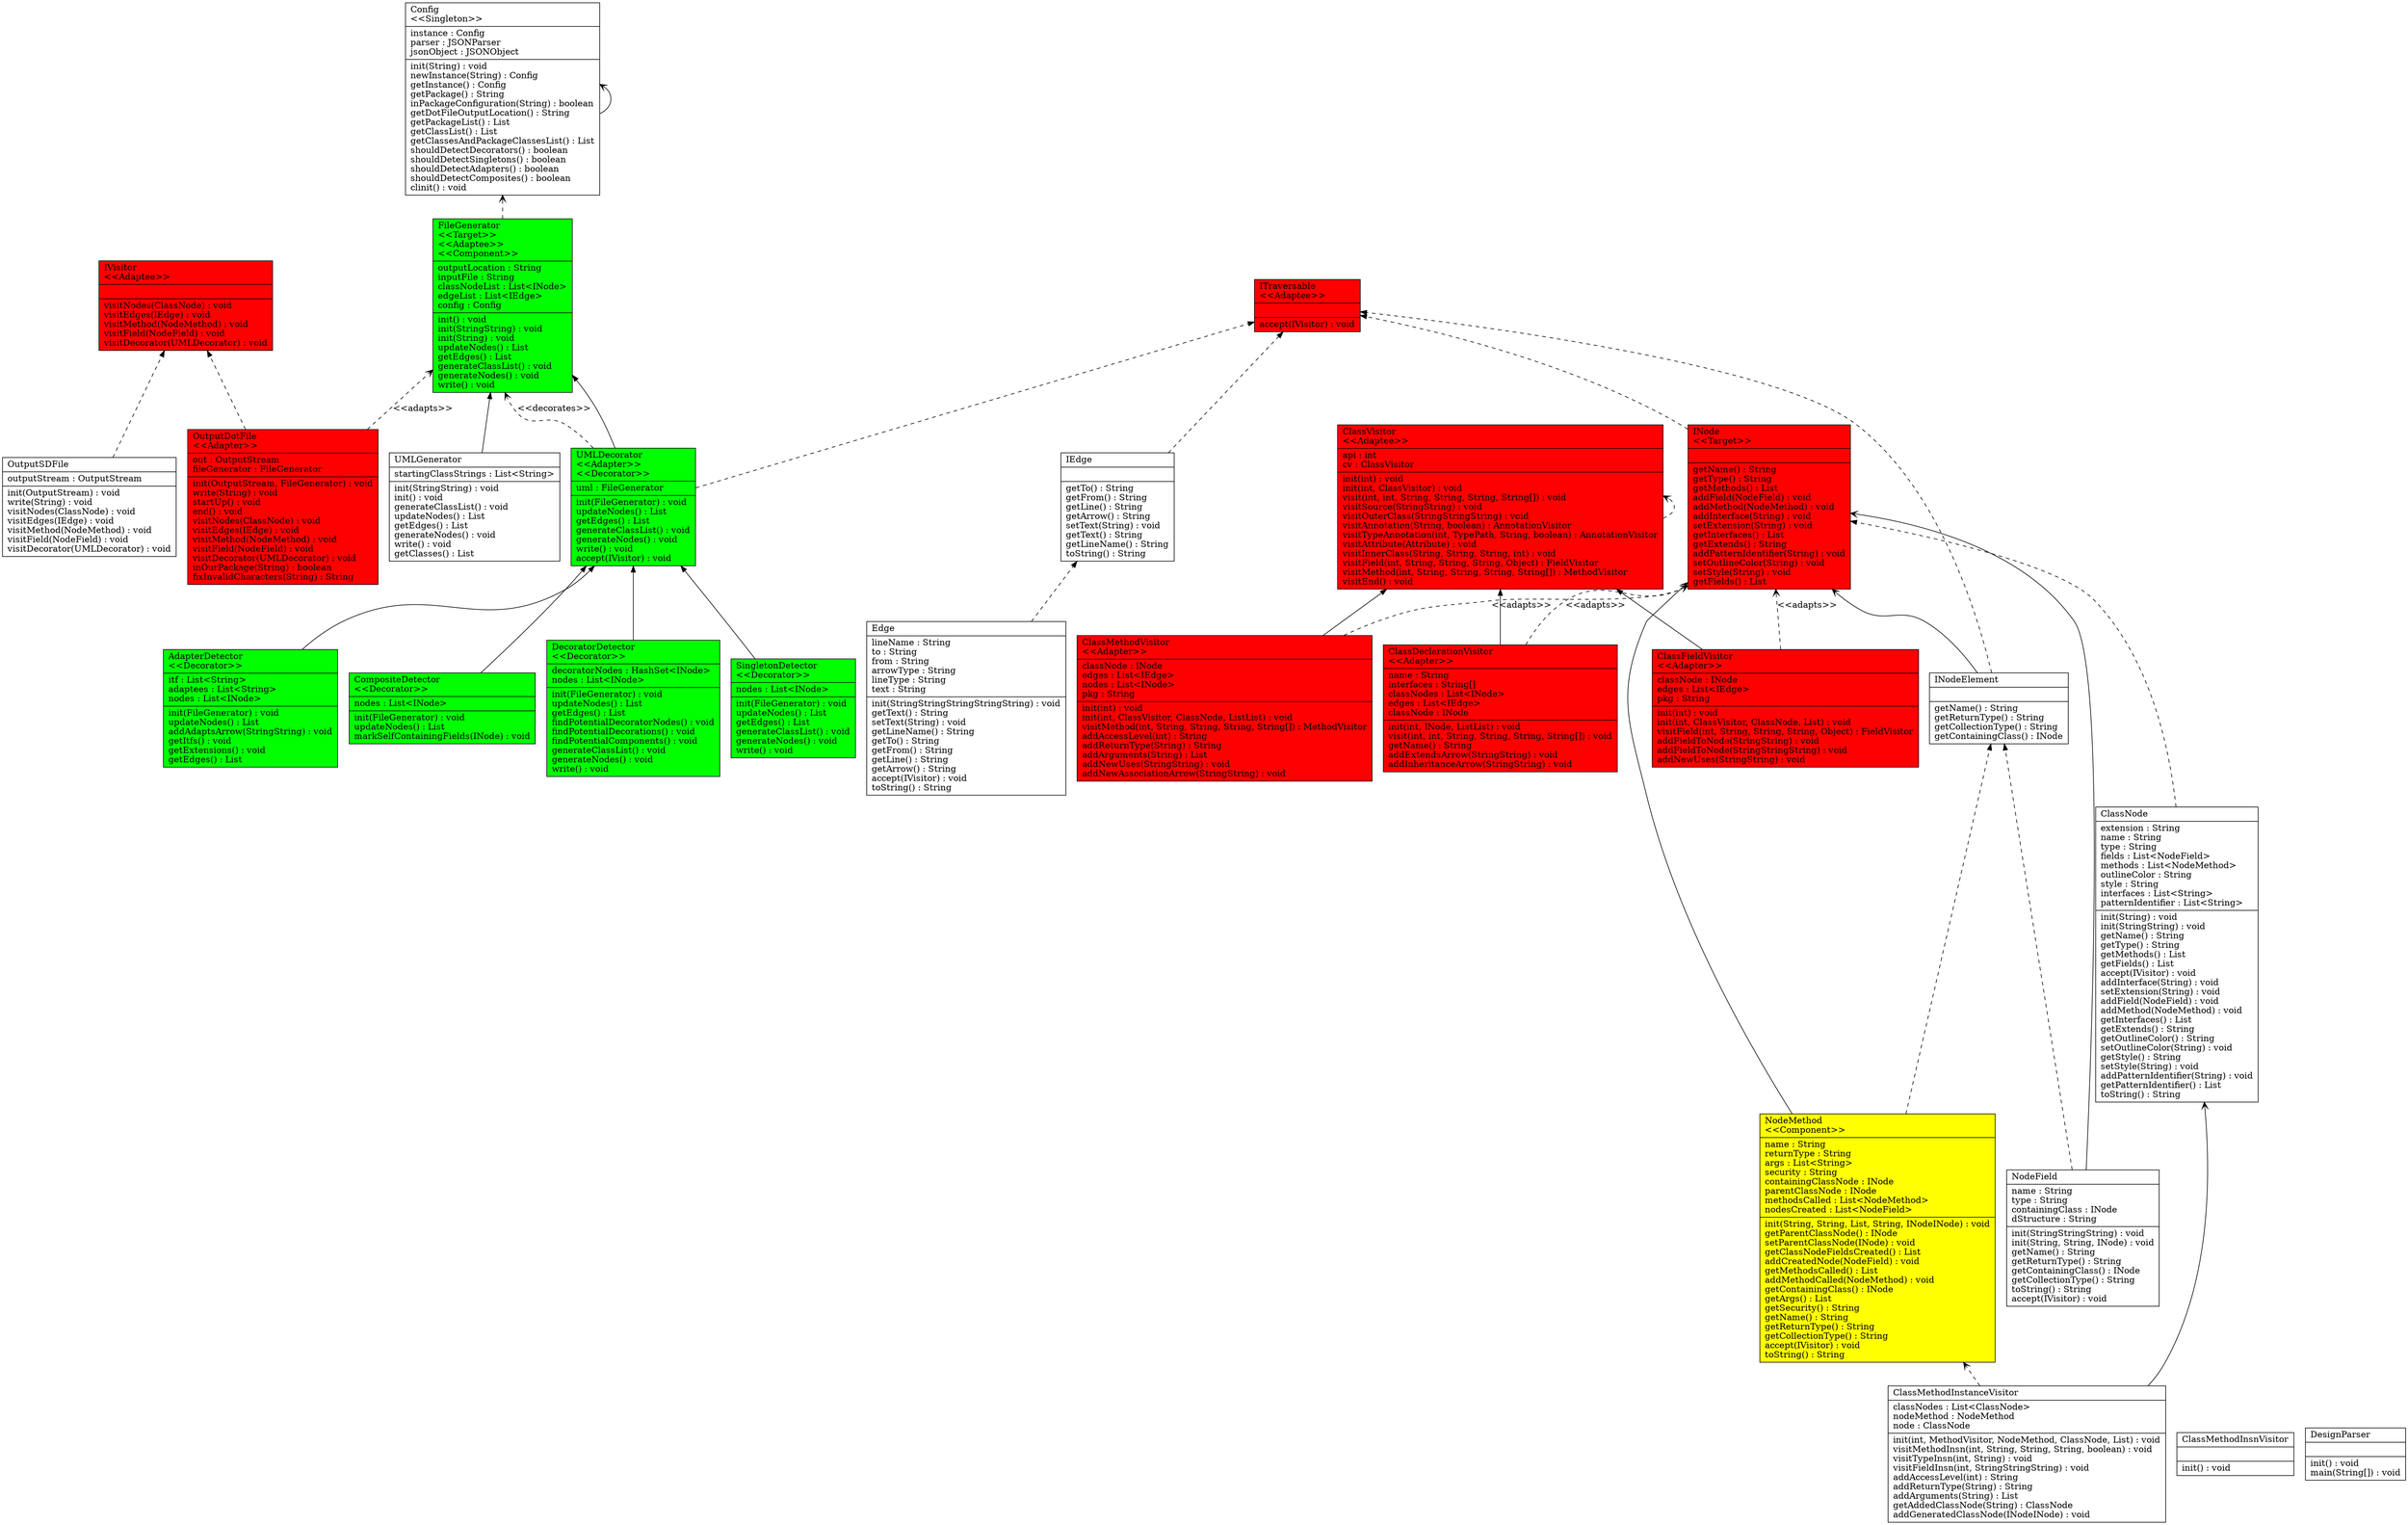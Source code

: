 digraph G {

fontname = "Bitstream Vera Sans"
fontsize = 8
rankdir=BT

node [shape = "record" color = "#000000" fillcolor = "#00ff00" style="filled"]
ClassTAdapterDetector [label = "{AdapterDetector\l\<\<Decorator\>\>\l|itf : List\<String\>\ladaptees : List\<String\>\lnodes : List\<INode\>\l|init(FileGenerator) : void\lupdateNodes() : List\laddAdaptsArrow(StringString) : void\lgetItfs() : void\lgetExtensions() : void\lgetEdges() : List\l}"]
node [shape = "record" color = "#000000" fillcolor = "#ff0000" style="filled"]
ClassTClassDeclarationVisitor [label = "{ClassDeclarationVisitor\l\<\<Adapter\>\>\l|name : String\linterfaces : String[]\lclassNodes : List\<INode\>\ledges : List\<IEdge\>\lclassNode : INode\l|init(int, INode, ListList) : void\lvisit(int, int, String, String, String, String[]) : void\lgetName() : String\laddExtendsArrow(StringString) : void\laddInheritanceArrow(StringString) : void\l}"]
node [shape = "record" color = "#000000" fillcolor = "#ff0000" style="filled"]
ClassTClassFieldVisitor [label = "{ClassFieldVisitor\l\<\<Adapter\>\>\l|classNode : INode\ledges : List\<IEdge\>\lpkg : String\l|init(int) : void\linit(int, ClassVisitor, ClassNode, List) : void\lvisitField(int, String, String, String, Object) : FieldVisitor\laddFieldToNode(StringString) : void\laddFieldToNode(StringStringString) : void\laddNewUses(StringString) : void\l}"]
node [shape = "record" color = "#000000" fillcolor = "#000000" style=""]
ClassTClassMethodInsnVisitor [label = "{ClassMethodInsnVisitor\l||init() : void\l}"]
node [shape = "record" color = "#000000" fillcolor = "#000000" style=""]
ClassTClassMethodInstanceVisitor [label = "{ClassMethodInstanceVisitor\l|classNodes : List\<ClassNode\>\lnodeMethod : NodeMethod\lnode : ClassNode\l|init(int, MethodVisitor, NodeMethod, ClassNode, List) : void\lvisitMethodInsn(int, String, String, String, boolean) : void\lvisitTypeInsn(int, String) : void\lvisitFieldInsn(int, StringStringString) : void\laddAccessLevel(int) : String\laddReturnType(String) : String\laddArguments(String) : List\lgetAddedClassNode(String) : ClassNode\laddGeneratedClassNode(INodeINode) : void\l}"]
node [shape = "record" color = "#000000" fillcolor = "#ff0000" style="filled"]
ClassTClassMethodVisitor [label = "{ClassMethodVisitor\l\<\<Adapter\>\>\l|classNode : INode\ledges : List\<IEdge\>\lnodes : List\<INode\>\lpkg : String\l|init(int) : void\linit(int, ClassVisitor, ClassNode, ListList) : void\lvisitMethod(int, String, String, String, String[]) : MethodVisitor\laddAccessLevel(int) : String\laddReturnType(String) : String\laddArguments(String) : List\laddNewUses(StringString) : void\laddNewAssociationArrow(StringString) : void\l}"]
node [shape = "record" color = "#000000" fillcolor = "#000000" style=""]
ClassTClassNode [label = "{ClassNode\l|extension : String\lname : String\ltype : String\lfields : List\<NodeField\>\lmethods : List\<NodeMethod\>\loutlineColor : String\lstyle : String\linterfaces : List\<String\>\lpatternIdentifier : List\<String\>\l|init(String) : void\linit(StringString) : void\lgetName() : String\lgetType() : String\lgetMethods() : List\lgetFields() : List\laccept(IVisitor) : void\laddInterface(String) : void\lsetExtension(String) : void\laddField(NodeField) : void\laddMethod(NodeMethod) : void\lgetInterfaces() : List\lgetExtends() : String\lgetOutlineColor() : String\lsetOutlineColor(String) : void\lgetStyle() : String\lsetStyle(String) : void\laddPatternIdentifier(String) : void\lgetPatternIdentifier() : List\ltoString() : String\l}"]
node [shape = "record" color = "#000000" fillcolor = "#00ff00" style="filled"]
ClassTCompositeDetector [label = "{CompositeDetector\l\<\<Decorator\>\>\l|nodes : List\<INode\>\l|init(FileGenerator) : void\lupdateNodes() : List\lmarkSelfContainingFields(INode) : void\l}"]
node [shape = "record" color = "#000000" fillcolor = "#0000ff" style=""]
ClassTConfig [label = "{Config\l\<\<Singleton\>\>\l|instance : Config\lparser : JSONParser\ljsonObject : JSONObject\l|init(String) : void\lnewInstance(String) : Config\lgetInstance() : Config\lgetPackage() : String\linPackageConfiguration(String) : boolean\lgetDotFileOutputLocation() : String\lgetPackageList() : List\lgetClassList() : List\lgetClassesAndPackageClassesList() : List\lshouldDetectDecorators() : boolean\lshouldDetectSingletons() : boolean\lshouldDetectAdapters() : boolean\lshouldDetectComposites() : boolean\lclinit() : void\l}"]
node [shape = "record" color = "#000000" fillcolor = "#00ff00" style="filled"]
ClassTDecoratorDetector [label = "{DecoratorDetector\l\<\<Decorator\>\>\l|decoratorNodes : HashSet\<INode\>\lnodes : List\<INode\>\l|init(FileGenerator) : void\lupdateNodes() : List\lgetEdges() : List\lfindPotentialDecoratorNodes() : void\lfindPotentialDecorations() : void\lfindPotentialComponents() : void\lgenerateClassList() : void\lgenerateNodes() : void\lwrite() : void\l}"]
node [shape = "record" color = "#000000" fillcolor = "#000000" style=""]
ClassTDesignParser [label = "{DesignParser\l||init() : void\lmain(String[]) : void\l}"]
node [shape = "record" color = "#000000" fillcolor = "#000000" style=""]
ClassTEdge [label = "{Edge\l|lineName : String\lto : String\lfrom : String\larrowType : String\llineType : String\ltext : String\l|init(StringStringStringStringString) : void\lgetText() : String\lsetText(String) : void\lgetLineName() : String\lgetTo() : String\lgetFrom() : String\lgetLine() : String\lgetArrow() : String\laccept(IVisitor) : void\ltoString() : String\l}"]
node [shape = "record" color = "#000000" fillcolor = "#00ff00" style="filled"]
ClassTFileGenerator [label = "{FileGenerator\l\<\<Target\>\>\l\<\<Adaptee\>\>\l\<\<Component\>\>\l|outputLocation : String\linputFile : String\lclassNodeList : List\<INode\>\ledgeList : List\<IEdge\>\lconfig : Config\l|init() : void\linit(StringString) : void\linit(String) : void\lupdateNodes() : List\lgetEdges() : List\lgenerateClassList() : void\lgenerateNodes() : void\lwrite() : void\l}"]
node [shape = "record" color = "#000000" fillcolor = "#000000" style=""]
ClassTIEdge [label = "{IEdge\l||getTo() : String\lgetFrom() : String\lgetLine() : String\lgetArrow() : String\lsetText(String) : void\lgetText() : String\lgetLineName() : String\ltoString() : String\l}"]
node [shape = "record" color = "#000000" fillcolor = "#ff0000" style="filled"]
ClassTINode [label = "{INode\l\<\<Target\>\>\l||getName() : String\lgetType() : String\lgetMethods() : List\laddField(NodeField) : void\laddMethod(NodeMethod) : void\laddInterface(String) : void\lsetExtension(String) : void\lgetInterfaces() : List\lgetExtends() : String\laddPatternIdentifier(String) : void\lsetOutlineColor(String) : void\lsetStyle(String) : void\lgetFields() : List\l}"]
node [shape = "record" color = "#000000" fillcolor = "#000000" style=""]
ClassTINodeElement [label = "{INodeElement\l||getName() : String\lgetReturnType() : String\lgetCollectionType() : String\lgetContainingClass() : INode\l}"]
node [shape = "record" color = "#000000" fillcolor = "#ff0000" style="filled"]
ClassTITraversable [label = "{ITraversable\l\<\<Adaptee\>\>\l||accept(IVisitor) : void\l}"]
node [shape = "record" color = "#000000" fillcolor = "#ff0000" style="filled"]
ClassTIVisitor [label = "{IVisitor\l\<\<Adaptee\>\>\l||visitNodes(ClassNode) : void\lvisitEdges(IEdge) : void\lvisitMethod(NodeMethod) : void\lvisitField(NodeField) : void\lvisitDecorator(UMLDecorator) : void\l}"]
node [shape = "record" color = "#000000" fillcolor = "#000000" style=""]
ClassTNodeField [label = "{NodeField\l|name : String\ltype : String\lcontainingClass : INode\ldStructure : String\l|init(StringStringString) : void\linit(String, String, INode) : void\lgetName() : String\lgetReturnType() : String\lgetContainingClass() : INode\lgetCollectionType() : String\ltoString() : String\laccept(IVisitor) : void\l}"]
node [shape = "record" color = "#000000" fillcolor = "#ffff00" style="filled"]
ClassTNodeMethod [label = "{NodeMethod\l\<\<Component\>\>\l|name : String\lreturnType : String\largs : List\<String\>\lsecurity : String\lcontainingClassNode : INode\lparentClassNode : INode\lmethodsCalled : List\<NodeMethod\>\lnodesCreated : List\<NodeField\>\l|init(String, String, List, String, INodeINode) : void\lgetParentClassNode() : INode\lsetParentClassNode(INode) : void\lgetClassNodeFieldsCreated() : List\laddCreatedNode(NodeField) : void\lgetMethodsCalled() : List\laddMethodCalled(NodeMethod) : void\lgetContainingClass() : INode\lgetArgs() : List\lgetSecurity() : String\lgetName() : String\lgetReturnType() : String\lgetCollectionType() : String\laccept(IVisitor) : void\ltoString() : String\l}"]
node [shape = "record" color = "#000000" fillcolor = "#ff0000" style="filled"]
ClassTOutputDotFile [label = "{OutputDotFile\l\<\<Adapter\>\>\l|out : OutputStream\lfileGenerator : FileGenerator\l|init(OutputStream, FileGenerator) : void\lwrite(String) : void\lstartUp() : void\lend() : void\lvisitNodes(ClassNode) : void\lvisitEdges(IEdge) : void\lvisitMethod(NodeMethod) : void\lvisitField(NodeField) : void\lvisitDecorator(UMLDecorator) : void\linOurPackage(String) : boolean\lfixInvalidCharacters(String) : String\l}"]
node [shape = "record" color = "#000000" fillcolor = "#000000" style=""]
ClassTOutputSDFile [label = "{OutputSDFile\l|outputStream : OutputStream\l|init(OutputStream) : void\lwrite(String) : void\lvisitNodes(ClassNode) : void\lvisitEdges(IEdge) : void\lvisitMethod(NodeMethod) : void\lvisitField(NodeField) : void\lvisitDecorator(UMLDecorator) : void\l}"]
node [shape = "record" color = "#000000" fillcolor = "#00ff00" style="filled"]
ClassTSingletonDetector [label = "{SingletonDetector\l\<\<Decorator\>\>\l|nodes : List\<INode\>\l|init(FileGenerator) : void\lupdateNodes() : List\lgetEdges() : List\lgenerateClassList() : void\lgenerateNodes() : void\lwrite() : void\l}"]
node [shape = "record" color = "#000000" fillcolor = "#00ff00" style="filled"]
ClassTUMLDecorator [label = "{UMLDecorator\l\<\<Adapter\>\>\l\<\<Decorator\>\>\l|uml : FileGenerator\l|init(FileGenerator) : void\lupdateNodes() : List\lgetEdges() : List\lgenerateClassList() : void\lgenerateNodes() : void\lwrite() : void\laccept(IVisitor) : void\l}"]
node [shape = "record" color = "#000000" fillcolor = "#000000" style=""]
ClassTUMLGenerator [label = "{UMLGenerator\l|startingClassStrings : List\<String\>\l|init(StringString) : void\linit() : void\lgenerateClassList() : void\lupdateNodes() : List\lgetEdges() : List\lgenerateNodes() : void\lwrite() : void\lgetClasses() : List\l}"]
node [shape = "record" color = "#000000" fillcolor = "#ff0000" style="filled"]
ClassTClassVisitor [label = "{ClassVisitor\l\<\<Adaptee\>\>\l|api : int\lcv : ClassVisitor\l|init(int) : void\linit(int, ClassVisitor) : void\lvisit(int, int, String, String, String, String[]) : void\lvisitSource(StringString) : void\lvisitOuterClass(StringStringString) : void\lvisitAnnotation(String, boolean) : AnnotationVisitor\lvisitTypeAnnotation(int, TypePath, String, boolean) : AnnotationVisitor\lvisitAttribute(Attribute) : void\lvisitInnerClass(String, String, String, int) : void\lvisitField(int, String, String, String, Object) : FieldVisitor\lvisitMethod(int, String, String, String, String[]) : MethodVisitor\lvisitEnd() : void\l}"]
edge [arrowhead = "normal" style = "solid" label = ""]
ClassTAdapterDetector -> ClassTUMLDecorator
edge [arrowhead = "normal" style = "solid" label = ""]
ClassTClassDeclarationVisitor -> ClassTClassVisitor
edge [arrowhead = "vee" style = "dashed" label = "\<\<adapts\>\>"]
ClassTClassDeclarationVisitor -> ClassTINode
edge [arrowhead = "normal" style = "solid" label = ""]
ClassTClassFieldVisitor -> ClassTClassVisitor
edge [arrowhead = "vee" style = "dashed" label = "\<\<adapts\>\>"]
ClassTClassFieldVisitor -> ClassTINode
edge [arrowhead = "vee" style = "dashed" label = ""]
ClassTClassMethodInstanceVisitor -> ClassTNodeMethod
edge [arrowhead = "vee" style = "solid" label = ""]
ClassTClassMethodInstanceVisitor -> ClassTClassNode
edge [arrowhead = "normal" style = "solid" label = ""]
ClassTClassMethodVisitor -> ClassTClassVisitor
edge [arrowhead = "vee" style = "dashed" label = "\<\<adapts\>\>"]
ClassTClassMethodVisitor -> ClassTINode
edge [arrowhead = "normal" style = "dashed" label = ""]
ClassTClassNode -> ClassTINode
edge [arrowhead = "normal" style = "solid" label = ""]
ClassTCompositeDetector -> ClassTUMLDecorator
edge [arrowhead = "vee" style = "solid" label = ""]
ClassTConfig -> ClassTConfig
edge [arrowhead = "normal" style = "solid" label = ""]
ClassTDecoratorDetector -> ClassTUMLDecorator
edge [arrowhead = "normal" style = "dashed" label = ""]
ClassTEdge -> ClassTIEdge
edge [arrowhead = "vee" style = "dashed" label = ""]
ClassTFileGenerator -> ClassTConfig
edge [arrowhead = "normal" style = "dashed" label = ""]
ClassTIEdge -> ClassTITraversable
edge [arrowhead = "normal" style = "dashed" label = ""]
ClassTINode -> ClassTITraversable
edge [arrowhead = "normal" style = "dashed" label = ""]
ClassTINodeElement -> ClassTITraversable
edge [arrowhead = "vee" style = "solid" label = ""]
ClassTINodeElement -> ClassTINode
edge [arrowhead = "normal" style = "dashed" label = ""]
ClassTNodeField -> ClassTINodeElement
edge [arrowhead = "vee" style = "solid" label = ""]
ClassTNodeField -> ClassTINode
edge [arrowhead = "normal" style = "dashed" label = ""]
ClassTNodeMethod -> ClassTINodeElement
edge [arrowhead = "vee" style = "solid" label = ""]
ClassTNodeMethod -> ClassTINode
edge [arrowhead = "normal" style = "dashed" label = ""]
ClassTOutputDotFile -> ClassTIVisitor
edge [arrowhead = "vee" style = "dashed" label = "\<\<adapts\>\>"]
ClassTOutputDotFile -> ClassTFileGenerator
edge [arrowhead = "normal" style = "dashed" label = ""]
ClassTOutputSDFile -> ClassTIVisitor
edge [arrowhead = "normal" style = "solid" label = ""]
ClassTSingletonDetector -> ClassTUMLDecorator
edge [arrowhead = "normal" style = "solid" label = ""]
ClassTUMLDecorator -> ClassTFileGenerator
edge [arrowhead = "normal" style = "dashed" label = ""]
ClassTUMLDecorator -> ClassTITraversable
edge [arrowhead = "vee" style = "dashed" label = "<<decorates>>"]
ClassTUMLDecorator -> ClassTFileGenerator
edge [arrowhead = "normal" style = "solid" label = ""]
ClassTUMLGenerator -> ClassTFileGenerator
edge [arrowhead = "vee" style = "dashed" label = ""]
ClassTClassVisitor -> ClassTClassVisitor
}
